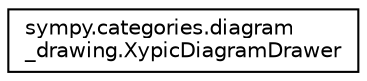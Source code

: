 digraph "Graphical Class Hierarchy"
{
 // LATEX_PDF_SIZE
  edge [fontname="Helvetica",fontsize="10",labelfontname="Helvetica",labelfontsize="10"];
  node [fontname="Helvetica",fontsize="10",shape=record];
  rankdir="LR";
  Node0 [label="sympy.categories.diagram\l_drawing.XypicDiagramDrawer",height=0.2,width=0.4,color="black", fillcolor="white", style="filled",URL="$classsympy_1_1categories_1_1diagram__drawing_1_1XypicDiagramDrawer.html",tooltip=" "];
}
